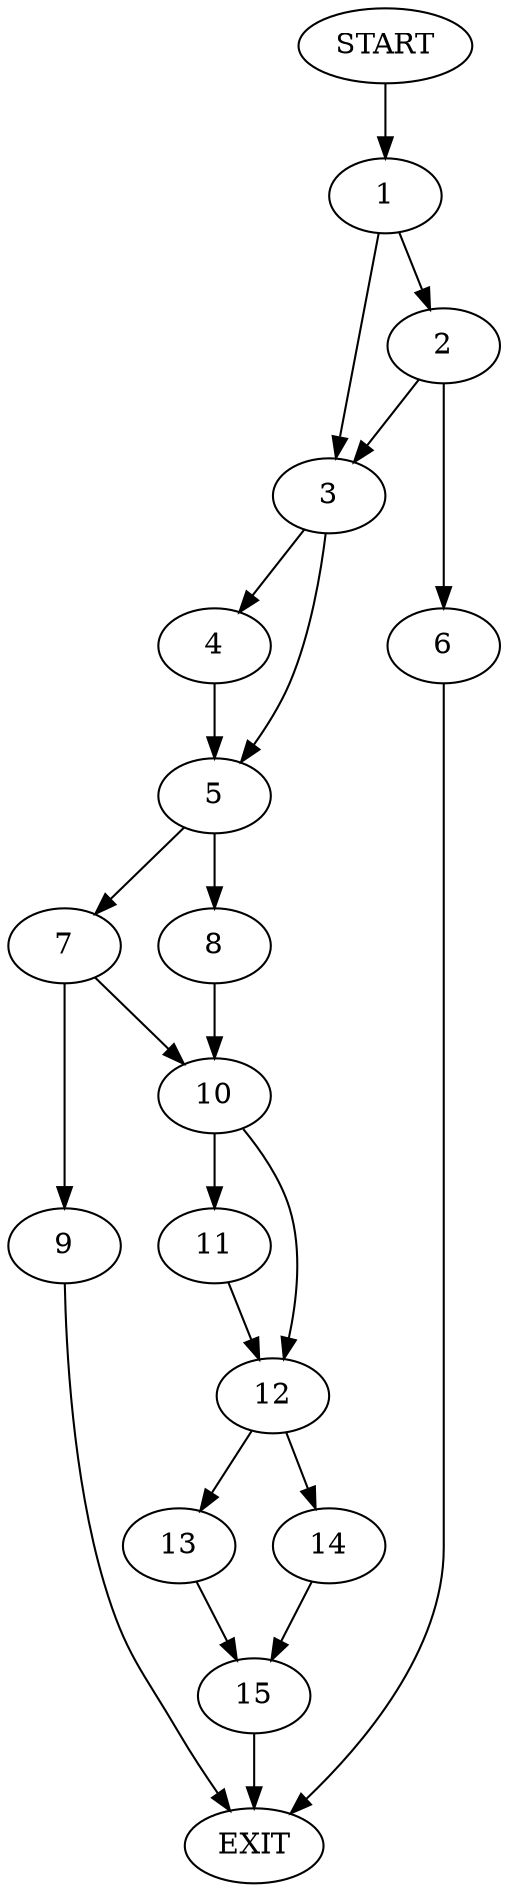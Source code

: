 digraph {
0 [label="START"]
16 [label="EXIT"]
0 -> 1
1 -> 2
1 -> 3
3 -> 4
3 -> 5
2 -> 6
2 -> 3
6 -> 16
4 -> 5
5 -> 7
5 -> 8
7 -> 9
7 -> 10
8 -> 10
10 -> 11
10 -> 12
9 -> 16
11 -> 12
12 -> 13
12 -> 14
13 -> 15
14 -> 15
15 -> 16
}
